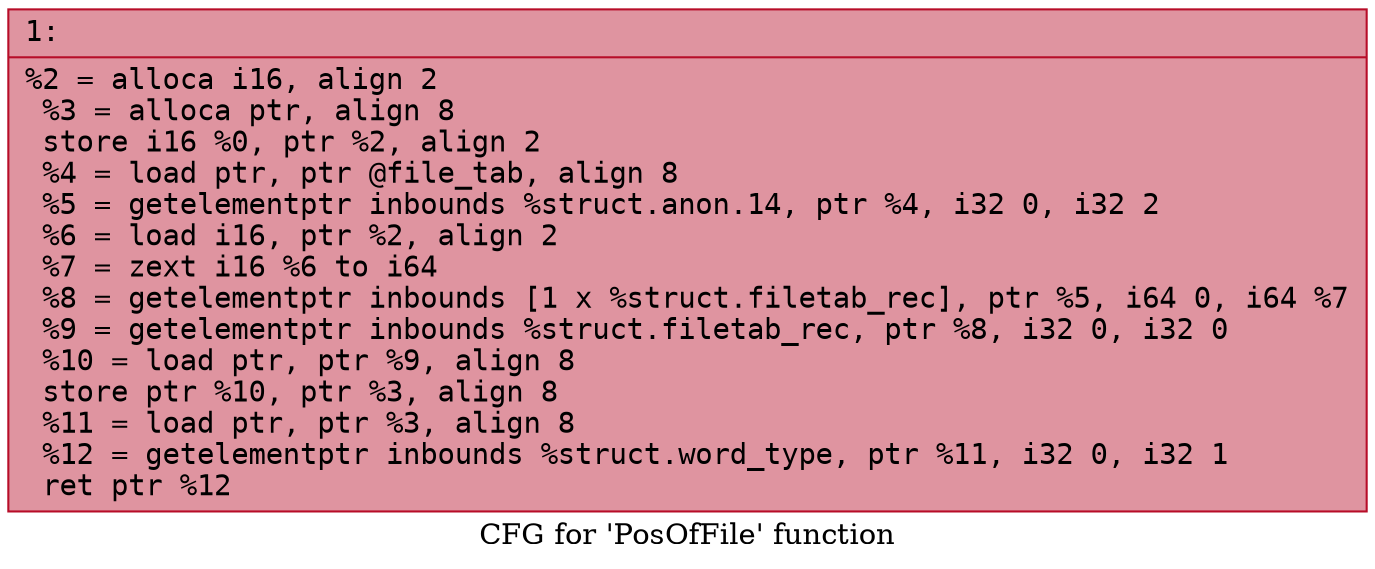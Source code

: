digraph "CFG for 'PosOfFile' function" {
	label="CFG for 'PosOfFile' function";

	Node0x60000399b480 [shape=record,color="#b70d28ff", style=filled, fillcolor="#b70d2870" fontname="Courier",label="{1:\l|  %2 = alloca i16, align 2\l  %3 = alloca ptr, align 8\l  store i16 %0, ptr %2, align 2\l  %4 = load ptr, ptr @file_tab, align 8\l  %5 = getelementptr inbounds %struct.anon.14, ptr %4, i32 0, i32 2\l  %6 = load i16, ptr %2, align 2\l  %7 = zext i16 %6 to i64\l  %8 = getelementptr inbounds [1 x %struct.filetab_rec], ptr %5, i64 0, i64 %7\l  %9 = getelementptr inbounds %struct.filetab_rec, ptr %8, i32 0, i32 0\l  %10 = load ptr, ptr %9, align 8\l  store ptr %10, ptr %3, align 8\l  %11 = load ptr, ptr %3, align 8\l  %12 = getelementptr inbounds %struct.word_type, ptr %11, i32 0, i32 1\l  ret ptr %12\l}"];
}
